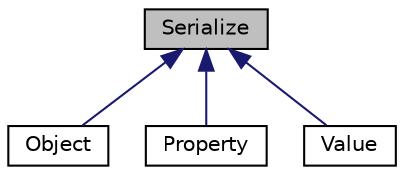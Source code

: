 digraph "Serialize"
{
 // INTERACTIVE_SVG=YES
 // LATEX_PDF_SIZE
  edge [fontname="Helvetica",fontsize="10",labelfontname="Helvetica",labelfontsize="10"];
  node [fontname="Helvetica",fontsize="10",shape=record];
  Node1 [label="Serialize",height=0.2,width=0.4,color="black", fillcolor="grey75", style="filled", fontcolor="black",tooltip="Serialize is the interface for objects which can be persisted in a simple string, as JSON or XML stru..."];
  Node1 -> Node2 [dir="back",color="midnightblue",fontsize="10",style="solid",fontname="Helvetica"];
  Node2 [label="Object",height=0.2,width=0.4,color="black", fillcolor="white", style="filled",URL="$class_object.html",tooltip=" "];
  Node1 -> Node3 [dir="back",color="midnightblue",fontsize="10",style="solid",fontname="Helvetica"];
  Node3 [label="Property",height=0.2,width=0.4,color="black", fillcolor="white", style="filled",URL="$class_property.html",tooltip=" "];
  Node1 -> Node4 [dir="back",color="midnightblue",fontsize="10",style="solid",fontname="Helvetica"];
  Node4 [label="Value",height=0.2,width=0.4,color="black", fillcolor="white", style="filled",URL="$class_value.html",tooltip="Value is the base class for all value types in the system."];
}
